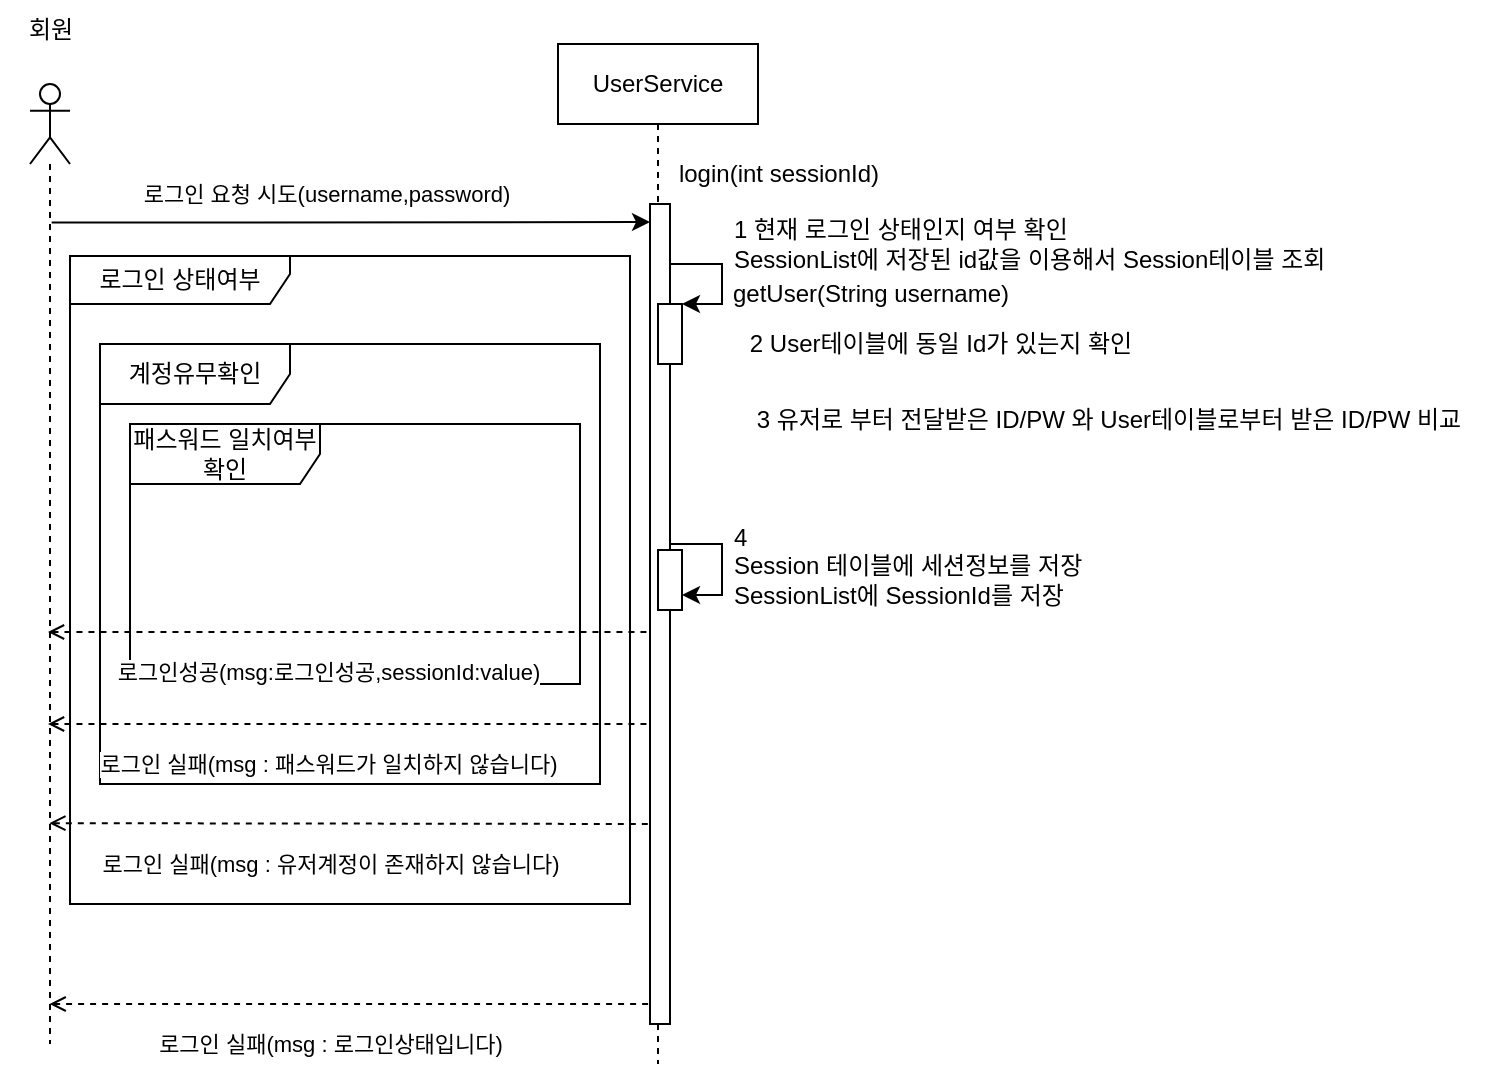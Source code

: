<mxfile version="24.2.1" type="device">
  <diagram name="페이지-1" id="7hjGcUoKs7n6YTPe30f5">
    <mxGraphModel dx="819" dy="446" grid="1" gridSize="10" guides="1" tooltips="1" connect="1" arrows="1" fold="1" page="1" pageScale="1" pageWidth="827" pageHeight="1169" math="0" shadow="0">
      <root>
        <mxCell id="0" />
        <mxCell id="1" parent="0" />
        <mxCell id="l1Mu3BqheCmeKRcQ3hQN-1" value="" style="shape=umlLifeline;perimeter=lifelinePerimeter;whiteSpace=wrap;html=1;container=1;dropTarget=0;collapsible=0;recursiveResize=0;outlineConnect=0;portConstraint=eastwest;newEdgeStyle={&quot;curved&quot;:0,&quot;rounded&quot;:0};participant=umlActor;" vertex="1" parent="1">
          <mxGeometry x="100" y="130" width="20" height="480" as="geometry" />
        </mxCell>
        <mxCell id="l1Mu3BqheCmeKRcQ3hQN-2" value="회원" style="text;html=1;align=center;verticalAlign=middle;resizable=0;points=[];autosize=1;strokeColor=none;fillColor=none;" vertex="1" parent="1">
          <mxGeometry x="85" y="88" width="50" height="30" as="geometry" />
        </mxCell>
        <mxCell id="l1Mu3BqheCmeKRcQ3hQN-3" value="UserService" style="shape=umlLifeline;perimeter=lifelinePerimeter;whiteSpace=wrap;html=1;container=1;dropTarget=0;collapsible=0;recursiveResize=0;outlineConnect=0;portConstraint=eastwest;newEdgeStyle={&quot;curved&quot;:0,&quot;rounded&quot;:0};" vertex="1" parent="1">
          <mxGeometry x="364" y="110" width="100" height="510" as="geometry" />
        </mxCell>
        <mxCell id="l1Mu3BqheCmeKRcQ3hQN-4" value="4&amp;nbsp;&lt;div&gt;Session 테이블에 세션정보를 저장&lt;/div&gt;&lt;div&gt;SessionList에 SessionId를 저장&lt;br&gt;&lt;div&gt;&lt;br&gt;&lt;/div&gt;&lt;/div&gt;" style="text;html=1;align=left;verticalAlign=middle;resizable=0;points=[];autosize=1;strokeColor=none;fillColor=none;" vertex="1" parent="1">
          <mxGeometry x="450" y="343" width="210" height="70" as="geometry" />
        </mxCell>
        <mxCell id="l1Mu3BqheCmeKRcQ3hQN-5" value="" style="endArrow=classic;html=1;rounded=0;exitX=0.542;exitY=0.281;exitDx=0;exitDy=0;exitPerimeter=0;" edge="1" parent="1">
          <mxGeometry width="50" height="50" relative="1" as="geometry">
            <mxPoint x="110.84" y="199.3" as="sourcePoint" />
            <mxPoint x="410" y="199" as="targetPoint" />
          </mxGeometry>
        </mxCell>
        <mxCell id="l1Mu3BqheCmeKRcQ3hQN-6" value="로그인 요청 시도(username,password)" style="edgeLabel;html=1;align=center;verticalAlign=middle;resizable=0;points=[];" vertex="1" connectable="0" parent="l1Mu3BqheCmeKRcQ3hQN-5">
          <mxGeometry x="-0.086" y="-2" relative="1" as="geometry">
            <mxPoint y="-16" as="offset" />
          </mxGeometry>
        </mxCell>
        <mxCell id="l1Mu3BqheCmeKRcQ3hQN-7" value="" style="rounded=0;whiteSpace=wrap;html=1;" vertex="1" parent="1">
          <mxGeometry x="410" y="190" width="10" height="410" as="geometry" />
        </mxCell>
        <mxCell id="l1Mu3BqheCmeKRcQ3hQN-12" value="" style="edgeStyle=orthogonalEdgeStyle;rounded=0;orthogonalLoop=1;jettySize=auto;html=1;entryX=1;entryY=0;entryDx=0;entryDy=0;" edge="1" parent="1" source="l1Mu3BqheCmeKRcQ3hQN-9" target="l1Mu3BqheCmeKRcQ3hQN-9">
          <mxGeometry relative="1" as="geometry">
            <Array as="points">
              <mxPoint x="420" y="220" />
              <mxPoint x="446" y="220" />
              <mxPoint x="446" y="240" />
            </Array>
          </mxGeometry>
        </mxCell>
        <mxCell id="l1Mu3BqheCmeKRcQ3hQN-9" value="" style="rounded=0;whiteSpace=wrap;html=1;" vertex="1" parent="1">
          <mxGeometry x="414" y="240" width="12" height="30" as="geometry" />
        </mxCell>
        <mxCell id="l1Mu3BqheCmeKRcQ3hQN-14" value="1 현재 로그인 상태인지 여부 확인&lt;div&gt;SessionList에 저장된 id값을 이용해서 Session테이블 조회&lt;/div&gt;" style="text;html=1;align=left;verticalAlign=middle;resizable=0;points=[];autosize=1;strokeColor=none;fillColor=none;" vertex="1" parent="1">
          <mxGeometry x="450" y="190" width="330" height="40" as="geometry" />
        </mxCell>
        <mxCell id="l1Mu3BqheCmeKRcQ3hQN-15" value="&lt;span style=&quot;text-wrap: nowrap;&quot;&gt;로그인 상태여부&lt;/span&gt;" style="shape=umlFrame;whiteSpace=wrap;html=1;pointerEvents=0;width=110;height=24;" vertex="1" parent="1">
          <mxGeometry x="120" y="216" width="280" height="324" as="geometry" />
        </mxCell>
        <mxCell id="l1Mu3BqheCmeKRcQ3hQN-17" value="" style="endArrow=none;startArrow=open;endFill=0;startFill=0;html=1;rounded=0;dashed=1;" edge="1" parent="1">
          <mxGeometry width="160" relative="1" as="geometry">
            <mxPoint x="109.81" y="590" as="sourcePoint" />
            <mxPoint x="410" y="590" as="targetPoint" />
          </mxGeometry>
        </mxCell>
        <mxCell id="l1Mu3BqheCmeKRcQ3hQN-18" value="로그인 실패(msg : 로그인상태입니다)" style="edgeLabel;html=1;align=center;verticalAlign=middle;resizable=0;points=[];" vertex="1" connectable="0" parent="l1Mu3BqheCmeKRcQ3hQN-17">
          <mxGeometry x="-0.142" y="-3" relative="1" as="geometry">
            <mxPoint x="11" y="17" as="offset" />
          </mxGeometry>
        </mxCell>
        <mxCell id="l1Mu3BqheCmeKRcQ3hQN-20" value="2 User테이블에 동일 Id가 있는지 확인" style="text;html=1;align=center;verticalAlign=middle;resizable=0;points=[];autosize=1;strokeColor=none;fillColor=none;" vertex="1" parent="1">
          <mxGeometry x="440" y="245" width="230" height="30" as="geometry" />
        </mxCell>
        <mxCell id="l1Mu3BqheCmeKRcQ3hQN-21" value="getUser(String username)" style="text;html=1;align=center;verticalAlign=middle;resizable=0;points=[];autosize=1;strokeColor=none;fillColor=none;" vertex="1" parent="1">
          <mxGeometry x="440" y="220" width="160" height="30" as="geometry" />
        </mxCell>
        <mxCell id="l1Mu3BqheCmeKRcQ3hQN-22" value="3 유저로 부터 전달받은 ID/PW 와 User테이블로부터 받은 ID/PW 비교" style="text;html=1;align=center;verticalAlign=middle;resizable=0;points=[];autosize=1;strokeColor=none;fillColor=none;" vertex="1" parent="1">
          <mxGeometry x="444" y="282.5" width="390" height="30" as="geometry" />
        </mxCell>
        <mxCell id="l1Mu3BqheCmeKRcQ3hQN-23" value="계정유무확인" style="shape=umlFrame;whiteSpace=wrap;html=1;pointerEvents=0;width=95;height=30;" vertex="1" parent="1">
          <mxGeometry x="135" y="260" width="250" height="220" as="geometry" />
        </mxCell>
        <mxCell id="l1Mu3BqheCmeKRcQ3hQN-24" value="" style="endArrow=none;startArrow=open;endFill=0;startFill=0;html=1;rounded=0;dashed=1;" edge="1" parent="1">
          <mxGeometry width="160" relative="1" as="geometry">
            <mxPoint x="109.667" y="499.58" as="sourcePoint" />
            <mxPoint x="410" y="500" as="targetPoint" />
          </mxGeometry>
        </mxCell>
        <mxCell id="l1Mu3BqheCmeKRcQ3hQN-25" value="로그인 실패(msg : 유저계정이 존재하지 않습니다)" style="edgeLabel;html=1;align=center;verticalAlign=middle;resizable=0;points=[];" vertex="1" connectable="0" parent="l1Mu3BqheCmeKRcQ3hQN-24">
          <mxGeometry x="-0.142" y="-3" relative="1" as="geometry">
            <mxPoint x="11" y="17" as="offset" />
          </mxGeometry>
        </mxCell>
        <mxCell id="l1Mu3BqheCmeKRcQ3hQN-26" value="패스워드 일치여부 확인" style="shape=umlFrame;whiteSpace=wrap;html=1;pointerEvents=0;width=95;height=30;" vertex="1" parent="1">
          <mxGeometry x="150" y="300" width="225" height="130" as="geometry" />
        </mxCell>
        <mxCell id="l1Mu3BqheCmeKRcQ3hQN-27" value="" style="endArrow=none;startArrow=open;endFill=0;startFill=0;html=1;rounded=0;dashed=1;" edge="1" parent="1">
          <mxGeometry width="160" relative="1" as="geometry">
            <mxPoint x="108.997" y="450" as="sourcePoint" />
            <mxPoint x="410" y="450" as="targetPoint" />
          </mxGeometry>
        </mxCell>
        <mxCell id="l1Mu3BqheCmeKRcQ3hQN-28" value="로그인 실패(msg : 패스워드가 일치하지 않습니다)" style="edgeLabel;html=1;align=center;verticalAlign=middle;resizable=0;points=[];" vertex="1" connectable="0" parent="l1Mu3BqheCmeKRcQ3hQN-27">
          <mxGeometry x="-0.142" y="-3" relative="1" as="geometry">
            <mxPoint x="11" y="17" as="offset" />
          </mxGeometry>
        </mxCell>
        <mxCell id="l1Mu3BqheCmeKRcQ3hQN-29" value="login(int sessionId)" style="text;html=1;align=center;verticalAlign=middle;resizable=0;points=[];autosize=1;strokeColor=none;fillColor=none;" vertex="1" parent="1">
          <mxGeometry x="414" y="160" width="120" height="30" as="geometry" />
        </mxCell>
        <mxCell id="l1Mu3BqheCmeKRcQ3hQN-30" value="" style="endArrow=none;startArrow=open;endFill=0;startFill=0;html=1;rounded=0;dashed=1;" edge="1" parent="1">
          <mxGeometry width="160" relative="1" as="geometry">
            <mxPoint x="108.997" y="404" as="sourcePoint" />
            <mxPoint x="410" y="404" as="targetPoint" />
          </mxGeometry>
        </mxCell>
        <mxCell id="l1Mu3BqheCmeKRcQ3hQN-31" value="로그인성공(msg:로그인성공,sessionId:value)" style="edgeLabel;html=1;align=center;verticalAlign=middle;resizable=0;points=[];" vertex="1" connectable="0" parent="l1Mu3BqheCmeKRcQ3hQN-30">
          <mxGeometry x="-0.142" y="-3" relative="1" as="geometry">
            <mxPoint x="11" y="17" as="offset" />
          </mxGeometry>
        </mxCell>
        <mxCell id="l1Mu3BqheCmeKRcQ3hQN-34" value="" style="edgeStyle=orthogonalEdgeStyle;rounded=0;orthogonalLoop=1;jettySize=auto;html=1;entryX=1;entryY=0.75;entryDx=0;entryDy=0;" edge="1" parent="1" source="l1Mu3BqheCmeKRcQ3hQN-32" target="l1Mu3BqheCmeKRcQ3hQN-32">
          <mxGeometry relative="1" as="geometry">
            <Array as="points">
              <mxPoint x="420" y="360" />
              <mxPoint x="446" y="360" />
              <mxPoint x="446" y="385" />
            </Array>
          </mxGeometry>
        </mxCell>
        <mxCell id="l1Mu3BqheCmeKRcQ3hQN-32" value="" style="rounded=0;whiteSpace=wrap;html=1;" vertex="1" parent="1">
          <mxGeometry x="414" y="363" width="12" height="30" as="geometry" />
        </mxCell>
      </root>
    </mxGraphModel>
  </diagram>
</mxfile>
